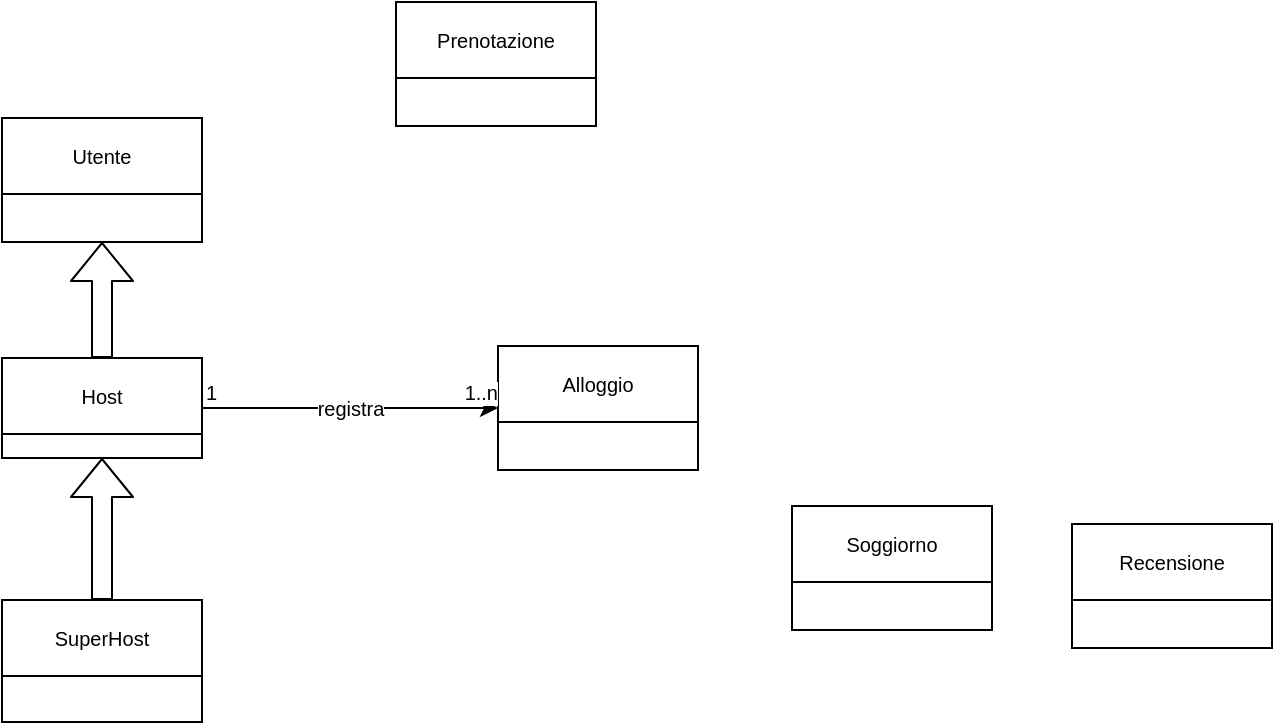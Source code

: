 <mxfile>
    <diagram id="C5RBs43oDa-KdzZeNtuy" name="Page-1">
        <mxGraphModel dx="739" dy="1131" grid="0" gridSize="10" guides="1" tooltips="1" connect="1" arrows="1" fold="1" page="1" pageScale="1" pageWidth="850" pageHeight="1100" math="0" shadow="0">
            <root>
                <mxCell id="WIyWlLk6GJQsqaUBKTNV-0"/>
                <mxCell id="WIyWlLk6GJQsqaUBKTNV-1" parent="WIyWlLk6GJQsqaUBKTNV-0"/>
                <mxCell id="2" value="Utente" style="swimlane;fontStyle=0;childLayout=stackLayout;horizontal=1;startSize=38;horizontalStack=0;resizeParent=1;resizeParentMax=0;resizeLast=0;collapsible=1;marginBottom=0;fontFamily=Helvetica;fontSize=10;rounded=0;shadow=0;glass=0;swimlaneFillColor=none;fillColor=none;" parent="WIyWlLk6GJQsqaUBKTNV-1" vertex="1">
                    <mxGeometry x="103" y="195" width="100" height="62" as="geometry"/>
                </mxCell>
                <mxCell id="9" value="Host" style="swimlane;fontStyle=0;childLayout=stackLayout;horizontal=1;startSize=38;horizontalStack=0;resizeParent=1;resizeParentMax=0;resizeLast=0;collapsible=1;marginBottom=0;fontFamily=Helvetica;fontSize=10;rounded=0;shadow=0;glass=0;swimlaneFillColor=none;fillColor=none;" parent="WIyWlLk6GJQsqaUBKTNV-1" vertex="1">
                    <mxGeometry x="103" y="315" width="100" height="50" as="geometry"/>
                </mxCell>
                <mxCell id="10" value="" style="shape=flexArrow;endArrow=classic;html=1;fontFamily=Helvetica;fontSize=10;exitX=0.5;exitY=0;exitDx=0;exitDy=0;entryX=0.5;entryY=1;entryDx=0;entryDy=0;" parent="WIyWlLk6GJQsqaUBKTNV-1" source="9" target="2" edge="1">
                    <mxGeometry width="50" height="50" relative="1" as="geometry">
                        <mxPoint x="270" y="353" as="sourcePoint"/>
                        <mxPoint x="320" y="303" as="targetPoint"/>
                    </mxGeometry>
                </mxCell>
                <mxCell id="11" value="SuperHost" style="swimlane;fontStyle=0;childLayout=stackLayout;horizontal=1;startSize=38;horizontalStack=0;resizeParent=1;resizeParentMax=0;resizeLast=0;collapsible=1;marginBottom=0;fontFamily=Helvetica;fontSize=10;rounded=0;shadow=0;glass=0;swimlaneFillColor=none;fillColor=none;" parent="WIyWlLk6GJQsqaUBKTNV-1" vertex="1">
                    <mxGeometry x="103" y="436" width="100" height="61" as="geometry"/>
                </mxCell>
                <mxCell id="12" value="" style="shape=flexArrow;endArrow=classic;html=1;fontFamily=Helvetica;fontSize=10;entryX=0.5;entryY=1;entryDx=0;entryDy=0;" parent="WIyWlLk6GJQsqaUBKTNV-1" source="11" target="9" edge="1">
                    <mxGeometry width="50" height="50" relative="1" as="geometry">
                        <mxPoint x="143" y="325" as="sourcePoint"/>
                        <mxPoint x="143" y="262" as="targetPoint"/>
                    </mxGeometry>
                </mxCell>
                <mxCell id="15" value="Soggiorno" style="swimlane;fontStyle=0;childLayout=stackLayout;horizontal=1;startSize=38;horizontalStack=0;resizeParent=1;resizeParentMax=0;resizeLast=0;collapsible=1;marginBottom=0;fontFamily=Helvetica;fontSize=10;rounded=0;shadow=0;glass=0;swimlaneFillColor=none;fillColor=none;" parent="WIyWlLk6GJQsqaUBKTNV-1" vertex="1">
                    <mxGeometry x="498" y="389" width="100" height="62" as="geometry"/>
                </mxCell>
                <mxCell id="17" value="Recensione" style="swimlane;fontStyle=0;childLayout=stackLayout;horizontal=1;startSize=38;horizontalStack=0;resizeParent=1;resizeParentMax=0;resizeLast=0;collapsible=1;marginBottom=0;fontFamily=Helvetica;fontSize=10;rounded=0;shadow=0;glass=0;swimlaneFillColor=none;fillColor=none;" parent="WIyWlLk6GJQsqaUBKTNV-1" vertex="1">
                    <mxGeometry x="638" y="398" width="100" height="62" as="geometry"/>
                </mxCell>
                <mxCell id="18" value="Alloggio" style="swimlane;fontStyle=0;childLayout=stackLayout;horizontal=1;startSize=38;horizontalStack=0;resizeParent=1;resizeParentMax=0;resizeLast=0;collapsible=1;marginBottom=0;fontFamily=Helvetica;fontSize=10;rounded=0;shadow=0;glass=0;swimlaneFillColor=none;fillColor=none;" parent="WIyWlLk6GJQsqaUBKTNV-1" vertex="1">
                    <mxGeometry x="351" y="309" width="100" height="62" as="geometry"/>
                </mxCell>
                <mxCell id="20" value="" style="endArrow=classic;html=1;fontFamily=Helvetica;fontSize=10;exitX=1;exitY=0.5;exitDx=0;exitDy=0;entryX=0;entryY=0.5;entryDx=0;entryDy=0;" parent="WIyWlLk6GJQsqaUBKTNV-1" source="9" target="18" edge="1">
                    <mxGeometry relative="1" as="geometry">
                        <mxPoint x="358" y="522" as="sourcePoint"/>
                        <mxPoint x="518" y="522" as="targetPoint"/>
                    </mxGeometry>
                </mxCell>
                <mxCell id="21" value="registra" style="edgeLabel;resizable=0;html=1;align=center;verticalAlign=middle;rounded=0;shadow=0;glass=0;fontFamily=Helvetica;fontSize=10;strokeColor=default;fillColor=none;gradientColor=none;" parent="20" connectable="0" vertex="1">
                    <mxGeometry relative="1" as="geometry"/>
                </mxCell>
                <mxCell id="22" value="1" style="edgeLabel;resizable=0;html=1;align=left;verticalAlign=bottom;rounded=0;shadow=0;glass=0;fontFamily=Helvetica;fontSize=10;strokeColor=default;fillColor=none;gradientColor=none;" parent="20" connectable="0" vertex="1">
                    <mxGeometry x="-1" relative="1" as="geometry"/>
                </mxCell>
                <mxCell id="23" value="1..n" style="edgeLabel;resizable=0;html=1;align=right;verticalAlign=bottom;rounded=0;shadow=0;glass=0;fontFamily=Helvetica;fontSize=10;strokeColor=default;fillColor=none;gradientColor=none;" parent="20" connectable="0" vertex="1">
                    <mxGeometry x="1" relative="1" as="geometry"/>
                </mxCell>
                <mxCell id="24" value="Prenotazione" style="swimlane;fontStyle=0;childLayout=stackLayout;horizontal=1;startSize=38;horizontalStack=0;resizeParent=1;resizeParentMax=0;resizeLast=0;collapsible=1;marginBottom=0;fontFamily=Helvetica;fontSize=10;rounded=0;shadow=0;glass=0;swimlaneFillColor=none;fillColor=none;" parent="WIyWlLk6GJQsqaUBKTNV-1" vertex="1">
                    <mxGeometry x="300" y="137" width="100" height="62" as="geometry"/>
                </mxCell>
            </root>
        </mxGraphModel>
    </diagram>
</mxfile>